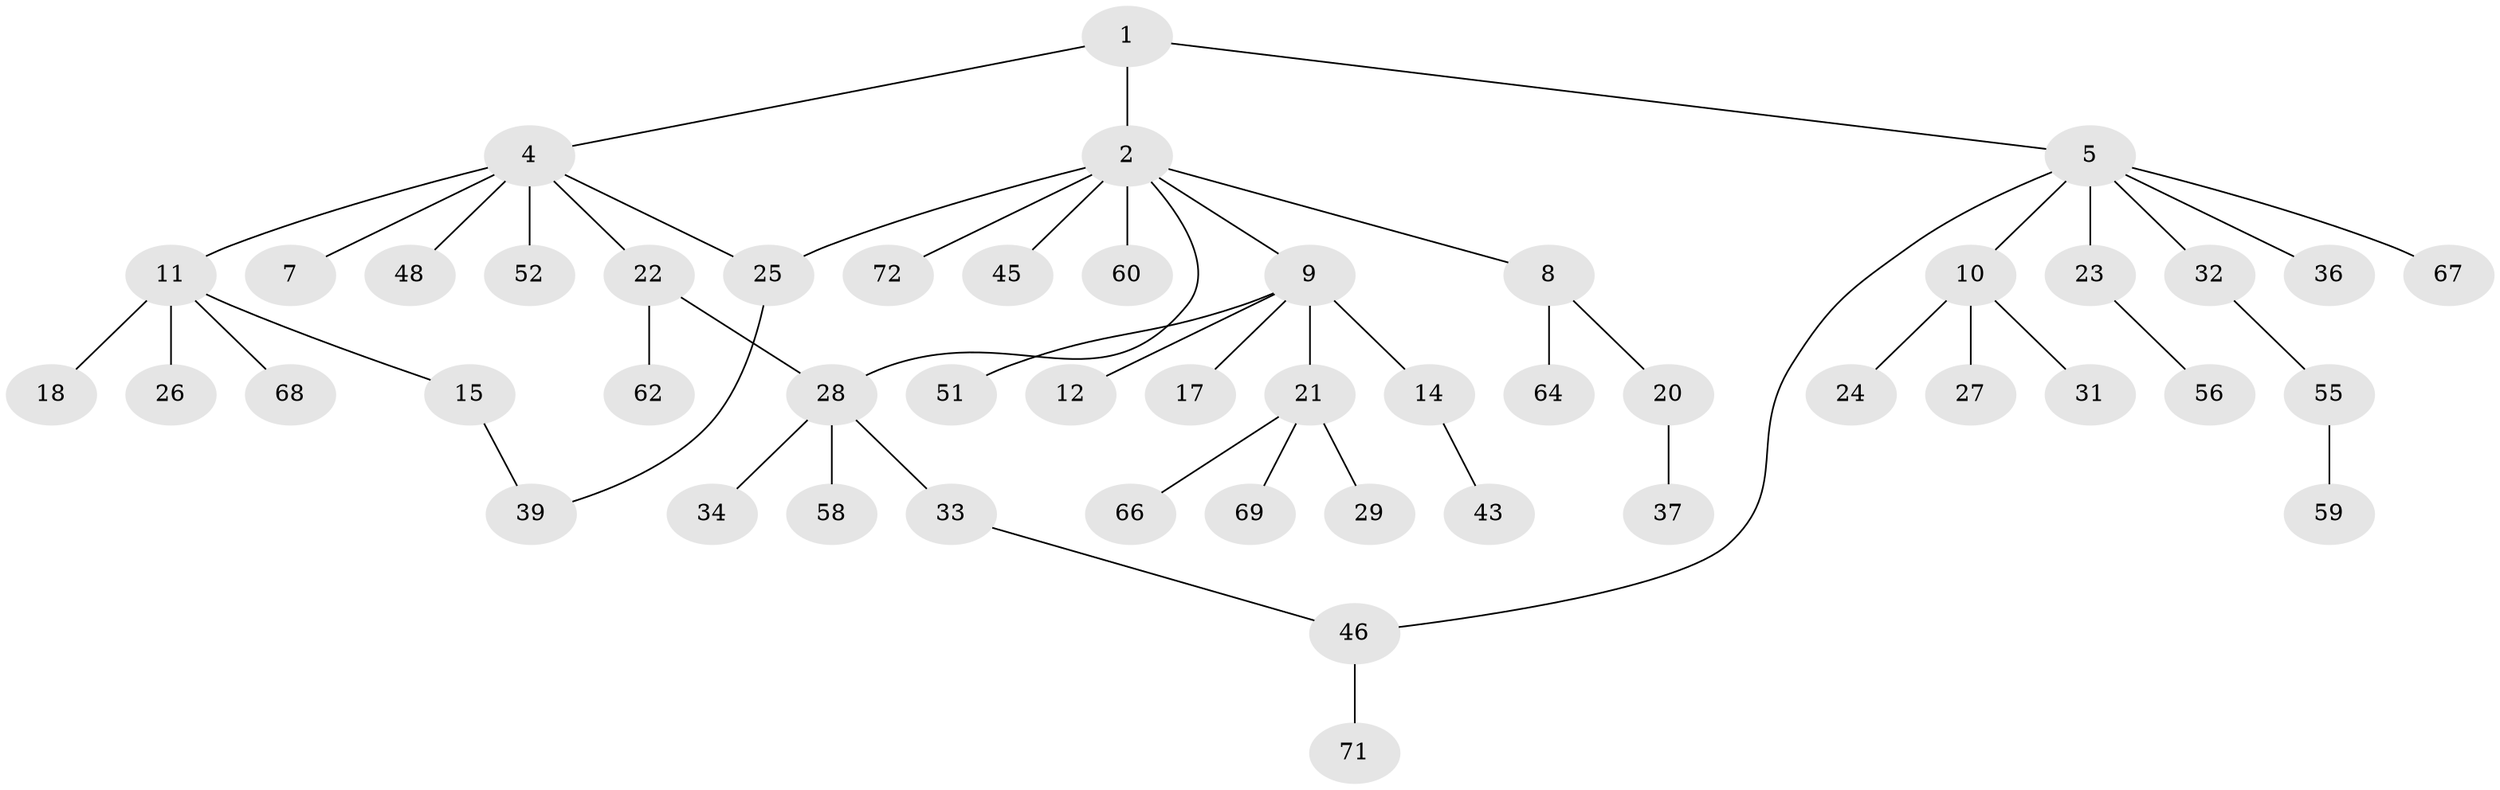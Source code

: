 // Generated by graph-tools (version 1.1) at 2025/51/02/27/25 19:51:39]
// undirected, 50 vertices, 53 edges
graph export_dot {
graph [start="1"]
  node [color=gray90,style=filled];
  1 [super="+53"];
  2 [super="+3"];
  4 [super="+6"];
  5 [super="+40"];
  7 [super="+65"];
  8 [super="+57"];
  9 [super="+19"];
  10 [super="+61"];
  11 [super="+13"];
  12;
  14 [super="+16"];
  15 [super="+42"];
  17;
  18;
  20;
  21 [super="+63"];
  22 [super="+35"];
  23 [super="+44"];
  24;
  25 [super="+30"];
  26;
  27;
  28 [super="+41"];
  29;
  31 [super="+38"];
  32 [super="+50"];
  33;
  34;
  36;
  37 [super="+47"];
  39;
  43;
  45 [super="+70"];
  46 [super="+49"];
  48;
  51;
  52 [super="+54"];
  55;
  56 [super="+73"];
  58;
  59;
  60;
  62;
  64;
  66;
  67;
  68;
  69;
  71;
  72;
  1 -- 2;
  1 -- 4;
  1 -- 5;
  2 -- 25;
  2 -- 45;
  2 -- 72;
  2 -- 8;
  2 -- 9;
  2 -- 28;
  2 -- 60;
  4 -- 22;
  4 -- 52;
  4 -- 48;
  4 -- 7;
  4 -- 25;
  4 -- 11;
  5 -- 10;
  5 -- 23;
  5 -- 32;
  5 -- 36;
  5 -- 46;
  5 -- 67;
  8 -- 20;
  8 -- 64;
  9 -- 12;
  9 -- 14;
  9 -- 17;
  9 -- 21;
  9 -- 51;
  10 -- 24;
  10 -- 27;
  10 -- 31;
  11 -- 18;
  11 -- 68;
  11 -- 26;
  11 -- 15;
  14 -- 43;
  15 -- 39;
  20 -- 37;
  21 -- 29;
  21 -- 69;
  21 -- 66;
  22 -- 62;
  22 -- 28;
  23 -- 56;
  25 -- 39;
  28 -- 33;
  28 -- 34;
  28 -- 58;
  32 -- 55;
  33 -- 46;
  46 -- 71;
  55 -- 59;
}
